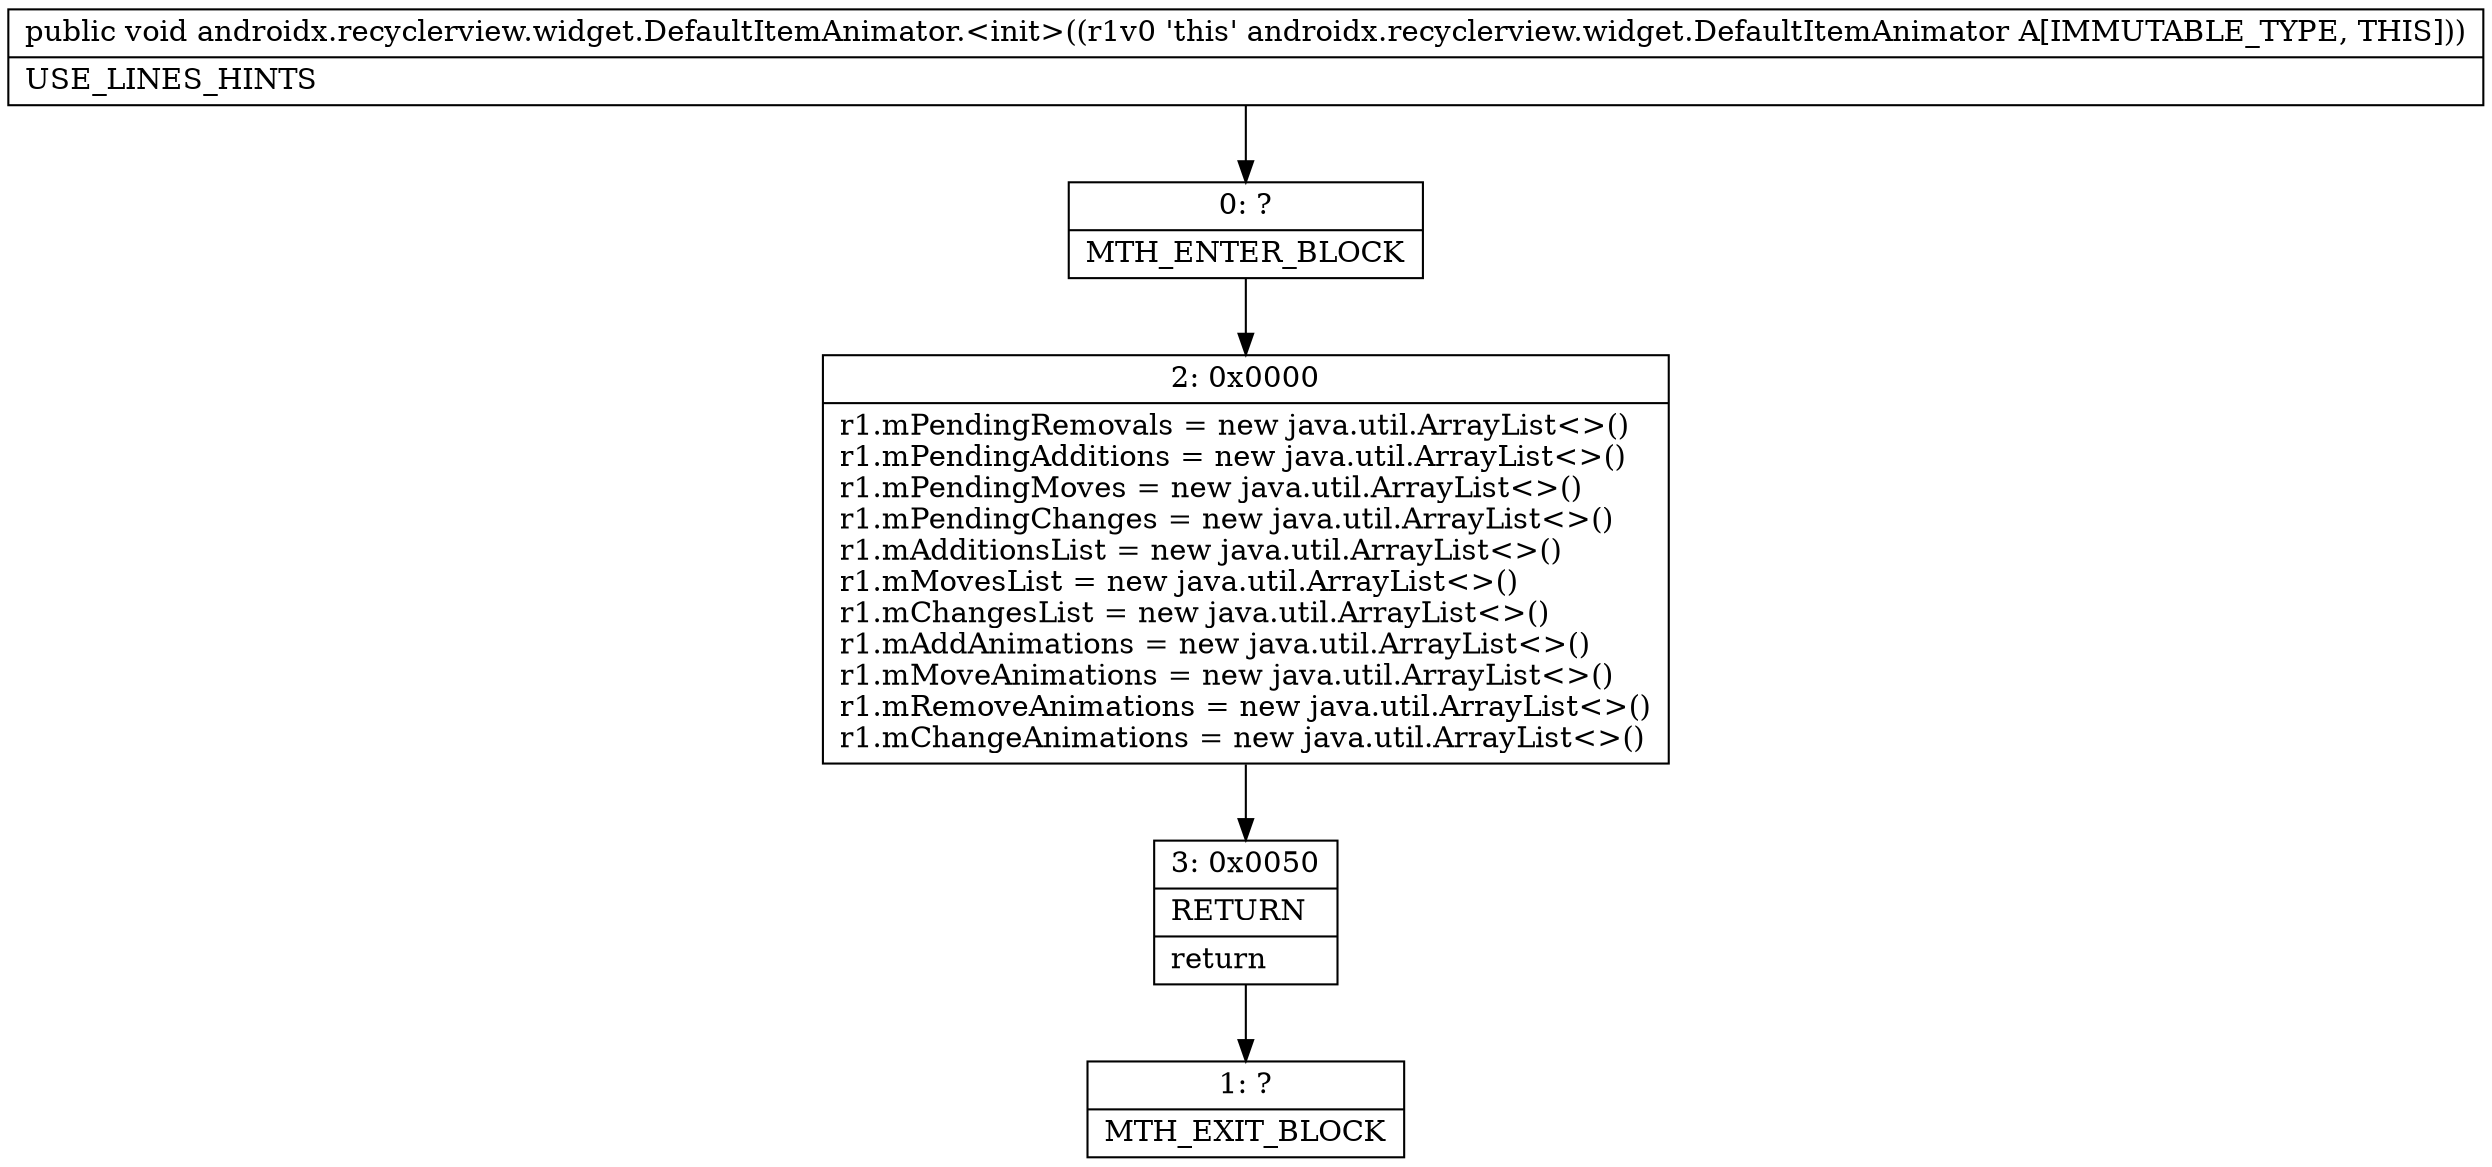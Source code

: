 digraph "CFG forandroidx.recyclerview.widget.DefaultItemAnimator.\<init\>()V" {
Node_0 [shape=record,label="{0\:\ ?|MTH_ENTER_BLOCK\l}"];
Node_2 [shape=record,label="{2\:\ 0x0000|r1.mPendingRemovals = new java.util.ArrayList\<\>()\lr1.mPendingAdditions = new java.util.ArrayList\<\>()\lr1.mPendingMoves = new java.util.ArrayList\<\>()\lr1.mPendingChanges = new java.util.ArrayList\<\>()\lr1.mAdditionsList = new java.util.ArrayList\<\>()\lr1.mMovesList = new java.util.ArrayList\<\>()\lr1.mChangesList = new java.util.ArrayList\<\>()\lr1.mAddAnimations = new java.util.ArrayList\<\>()\lr1.mMoveAnimations = new java.util.ArrayList\<\>()\lr1.mRemoveAnimations = new java.util.ArrayList\<\>()\lr1.mChangeAnimations = new java.util.ArrayList\<\>()\l}"];
Node_3 [shape=record,label="{3\:\ 0x0050|RETURN\l|return\l}"];
Node_1 [shape=record,label="{1\:\ ?|MTH_EXIT_BLOCK\l}"];
MethodNode[shape=record,label="{public void androidx.recyclerview.widget.DefaultItemAnimator.\<init\>((r1v0 'this' androidx.recyclerview.widget.DefaultItemAnimator A[IMMUTABLE_TYPE, THIS]))  | USE_LINES_HINTS\l}"];
MethodNode -> Node_0;Node_0 -> Node_2;
Node_2 -> Node_3;
Node_3 -> Node_1;
}

